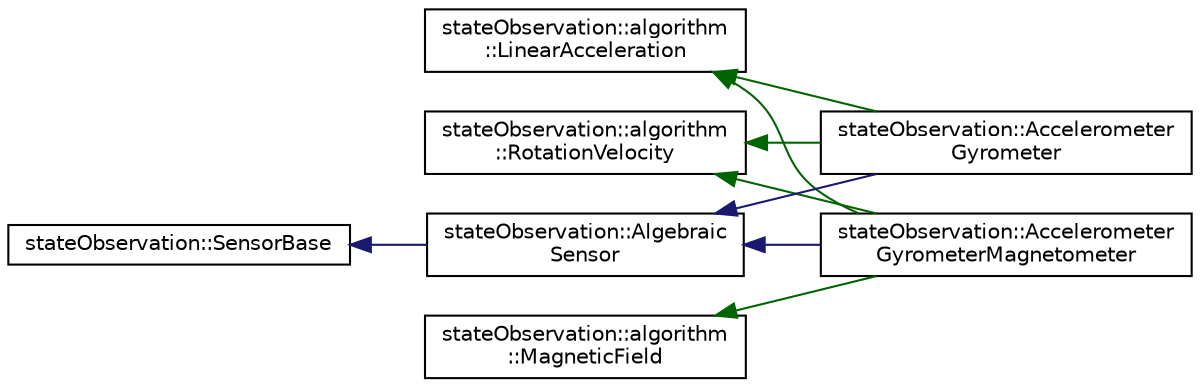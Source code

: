 digraph "Graphical Class Hierarchy"
{
  edge [fontname="Helvetica",fontsize="10",labelfontname="Helvetica",labelfontsize="10"];
  node [fontname="Helvetica",fontsize="10",shape=record];
  rankdir="LR";
  Node42 [label="stateObservation::algorithm\l::LinearAcceleration",height=0.2,width=0.4,color="black", fillcolor="white", style="filled",URL="$classstateObservation_1_1algorithm_1_1LinearAcceleration.html",tooltip="Implements the measurements given by an accelerometer. "];
  Node42 -> Node2 [dir="back",color="darkgreen",fontsize="10",style="solid",fontname="Helvetica"];
  Node2 [label="stateObservation::Accelerometer\lGyrometer",height=0.2,width=0.4,color="black", fillcolor="white", style="filled",URL="$classstateObservation_1_1AccelerometerGyrometer.html",tooltip="Implements the accelerometer-gyrometer measurements. "];
  Node42 -> Node3 [dir="back",color="darkgreen",fontsize="10",style="solid",fontname="Helvetica"];
  Node3 [label="stateObservation::Accelerometer\lGyrometerMagnetometer",height=0.2,width=0.4,color="black", fillcolor="white", style="filled",URL="$classstateObservation_1_1AccelerometerGyrometerMagnetometer.html",tooltip="Implements the accelerometer-gyrometer-magnetometer measurements. "];
  Node38 [label="stateObservation::algorithm\l::MagneticField",height=0.2,width=0.4,color="black", fillcolor="white", style="filled",URL="$classstateObservation_1_1algorithm_1_1MagneticField.html",tooltip="Implements the measurements given by an magnetometer. "];
  Node38 -> Node3 [dir="back",color="darkgreen",fontsize="10",style="solid",fontname="Helvetica"];
  Node20 [label="stateObservation::algorithm\l::RotationVelocity",height=0.2,width=0.4,color="black", fillcolor="white", style="filled",URL="$classstateObservation_1_1algorithm_1_1RotationVelocity.html",tooltip="Implements the gyrometer measurement algorithm. "];
  Node20 -> Node2 [dir="back",color="darkgreen",fontsize="10",style="solid",fontname="Helvetica"];
  Node20 -> Node3 [dir="back",color="darkgreen",fontsize="10",style="solid",fontname="Helvetica"];
  Node0 [label="stateObservation::SensorBase",height=0.2,width=0.4,color="black", fillcolor="white", style="filled",URL="$classstateObservation_1_1SensorBase.html",tooltip="The base class for sensors. This must be derived to implement a sensor. "];
  Node0 -> Node1 [dir="back",color="midnightblue",fontsize="10",style="solid",fontname="Helvetica"];
  Node1 [label="stateObservation::Algebraic\lSensor",height=0.2,width=0.4,color="black", fillcolor="white", style="filled",URL="$classstateObservation_1_1AlgebraicSensor.html",tooltip="The base class for algebraic sensors. Algebraic sensors are sensors which depend only on the state va..."];
  Node1 -> Node2 [dir="back",color="midnightblue",fontsize="10",style="solid",fontname="Helvetica"];
  Node1 -> Node3 [dir="back",color="midnightblue",fontsize="10",style="solid",fontname="Helvetica"];
}
